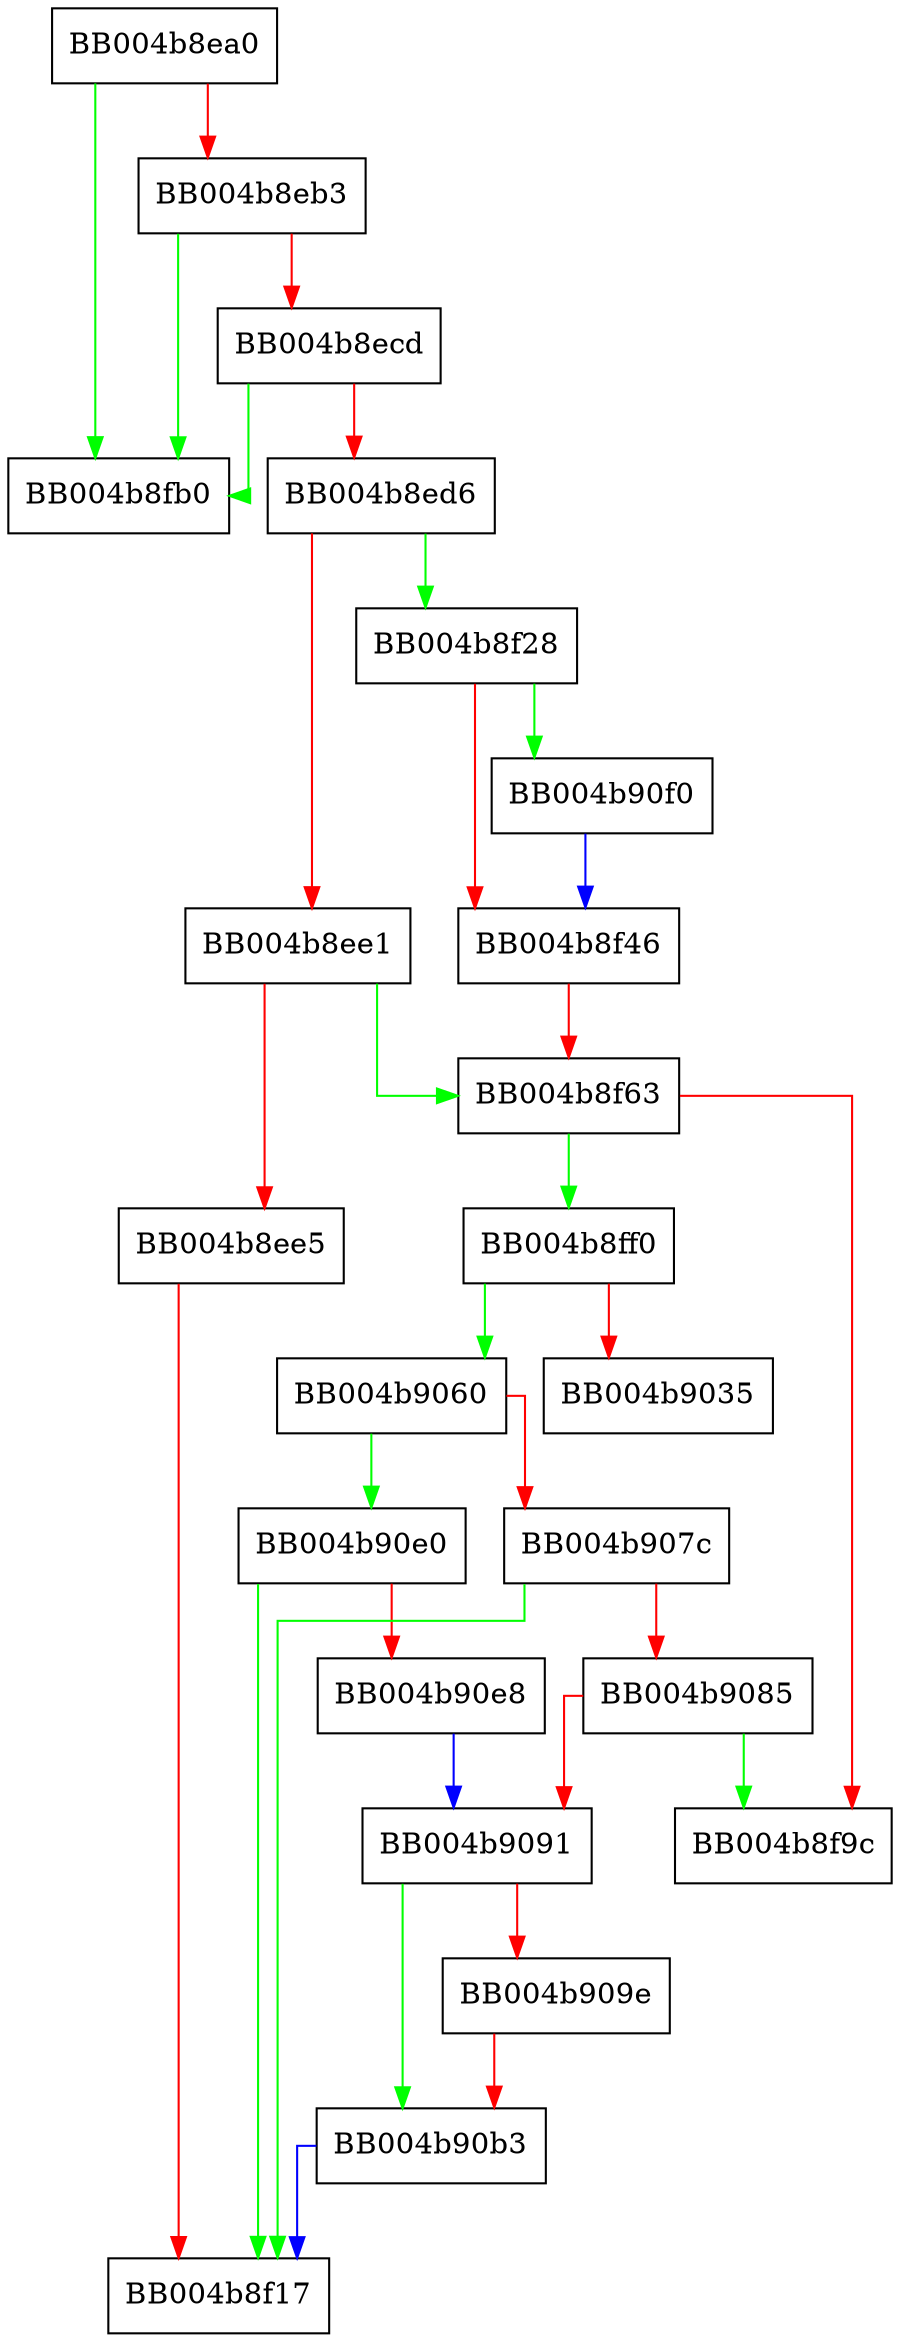 digraph ossl_qrl_enc_level_set_key_cooldown_done {
  node [shape="box"];
  graph [splines=ortho];
  BB004b8ea0 -> BB004b8fb0 [color="green"];
  BB004b8ea0 -> BB004b8eb3 [color="red"];
  BB004b8eb3 -> BB004b8fb0 [color="green"];
  BB004b8eb3 -> BB004b8ecd [color="red"];
  BB004b8ecd -> BB004b8fb0 [color="green"];
  BB004b8ecd -> BB004b8ed6 [color="red"];
  BB004b8ed6 -> BB004b8f28 [color="green"];
  BB004b8ed6 -> BB004b8ee1 [color="red"];
  BB004b8ee1 -> BB004b8f63 [color="green"];
  BB004b8ee1 -> BB004b8ee5 [color="red"];
  BB004b8ee5 -> BB004b8f17 [color="red"];
  BB004b8f28 -> BB004b90f0 [color="green"];
  BB004b8f28 -> BB004b8f46 [color="red"];
  BB004b8f46 -> BB004b8f63 [color="red"];
  BB004b8f63 -> BB004b8ff0 [color="green"];
  BB004b8f63 -> BB004b8f9c [color="red"];
  BB004b8ff0 -> BB004b9060 [color="green"];
  BB004b8ff0 -> BB004b9035 [color="red"];
  BB004b9060 -> BB004b90e0 [color="green"];
  BB004b9060 -> BB004b907c [color="red"];
  BB004b907c -> BB004b8f17 [color="green"];
  BB004b907c -> BB004b9085 [color="red"];
  BB004b9085 -> BB004b8f9c [color="green"];
  BB004b9085 -> BB004b9091 [color="red"];
  BB004b9091 -> BB004b90b3 [color="green"];
  BB004b9091 -> BB004b909e [color="red"];
  BB004b909e -> BB004b90b3 [color="red"];
  BB004b90b3 -> BB004b8f17 [color="blue"];
  BB004b90e0 -> BB004b8f17 [color="green"];
  BB004b90e0 -> BB004b90e8 [color="red"];
  BB004b90e8 -> BB004b9091 [color="blue"];
  BB004b90f0 -> BB004b8f46 [color="blue"];
}